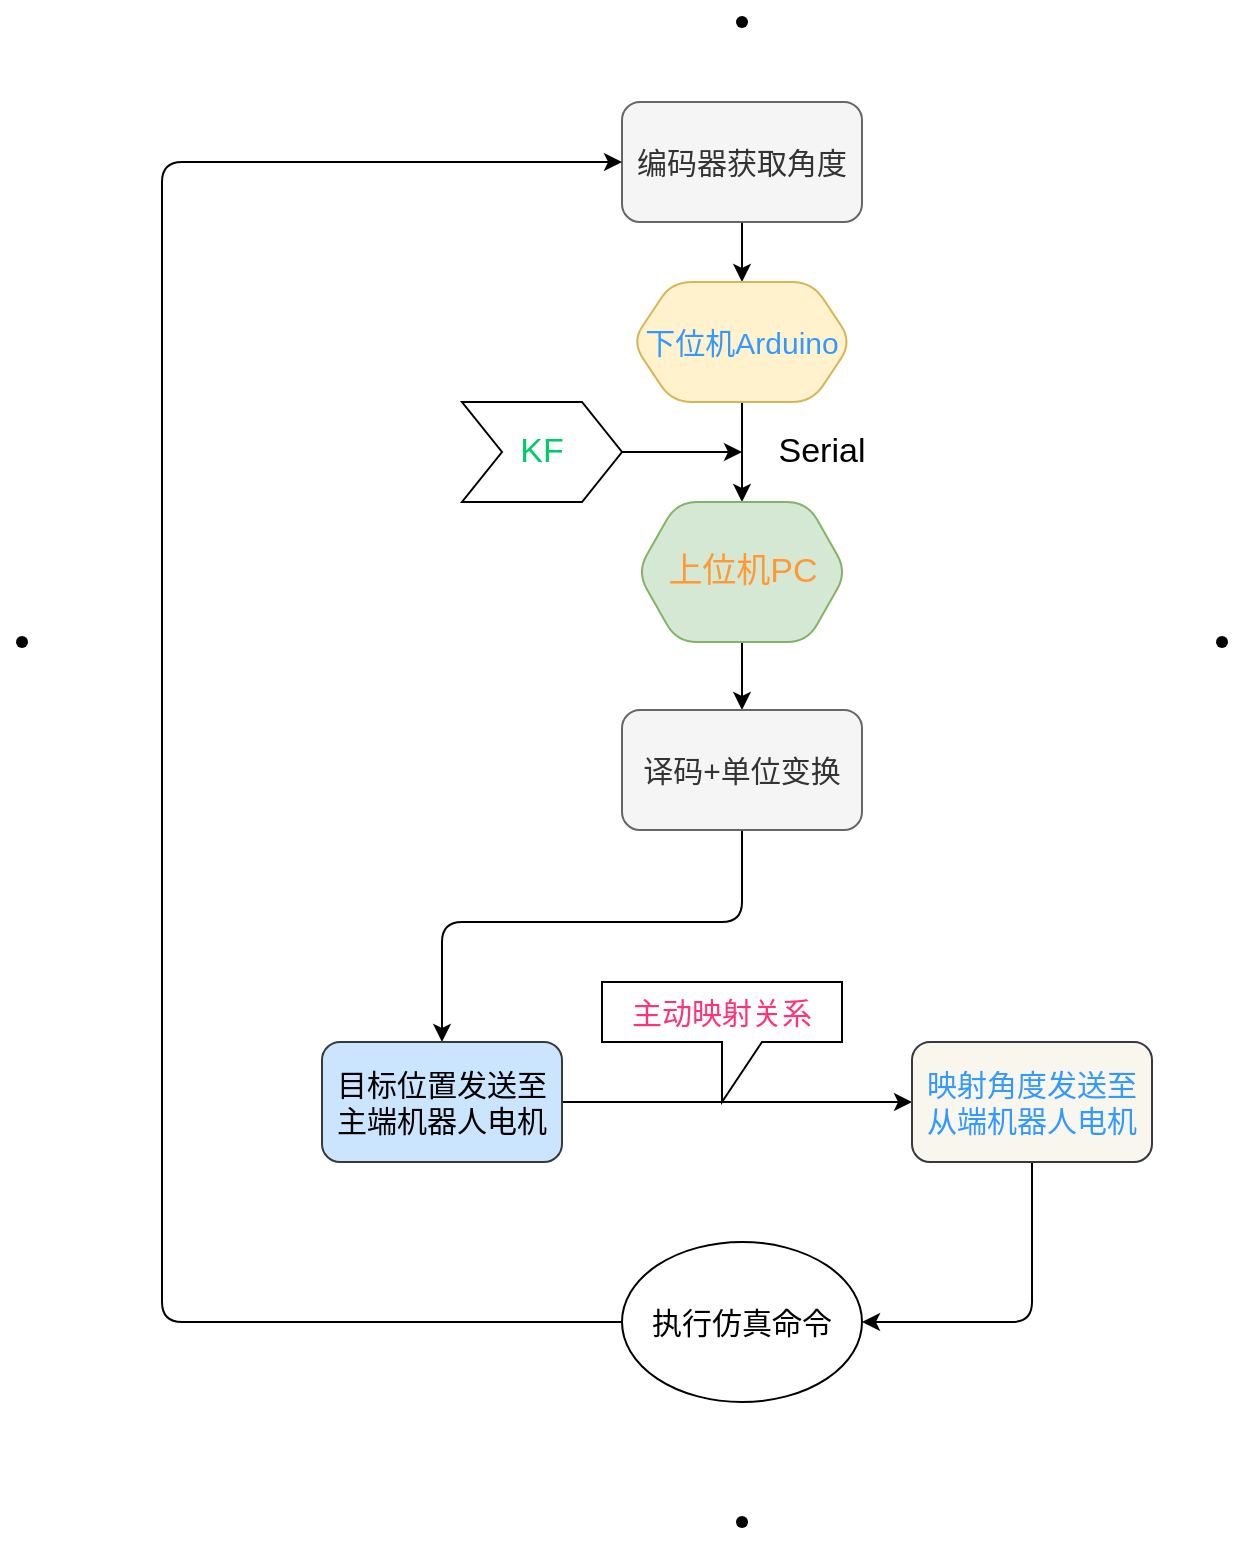 <mxfile scale="3" border="0">
    <diagram id="X53o-h_2bkQgsCoRiWgb" name="Page-1">
        <mxGraphModel dx="866" dy="817" grid="1" gridSize="10" guides="1" tooltips="1" connect="1" arrows="1" fold="1" page="1" pageScale="1" pageWidth="1169" pageHeight="827" background="#FFFFFF" math="0" shadow="0">
            <root>
                <mxCell id="0"/>
                <mxCell id="1" parent="0"/>
                <mxCell id="6" value="" style="edgeStyle=none;html=1;fontSize=15;" parent="1" source="2" target="5" edge="1">
                    <mxGeometry relative="1" as="geometry"/>
                </mxCell>
                <mxCell id="2" value="&lt;font style=&quot;font-size: 15px;&quot;&gt;编码器获取角度&lt;/font&gt;" style="rounded=1;whiteSpace=wrap;html=1;fillColor=#f5f5f5;fontColor=#333333;strokeColor=#666666;" parent="1" vertex="1">
                    <mxGeometry x="380" y="50" width="120" height="60" as="geometry"/>
                </mxCell>
                <mxCell id="8" value="" style="edgeStyle=none;html=1;fontSize=15;" parent="1" source="5" target="7" edge="1">
                    <mxGeometry relative="1" as="geometry"/>
                </mxCell>
                <mxCell id="5" value="&lt;font style=&quot;font-size: 15px;&quot; color=&quot;#3399ff&quot;&gt;下位机Arduino&lt;/font&gt;" style="shape=hexagon;perimeter=hexagonPerimeter2;whiteSpace=wrap;html=1;fixedSize=1;rounded=1;fillColor=#fff2cc;strokeColor=#d6b656;" parent="1" vertex="1">
                    <mxGeometry x="385" y="140" width="110" height="60" as="geometry"/>
                </mxCell>
                <mxCell id="14" value="" style="edgeStyle=none;html=1;fontSize=17;fontColor=#000000;" parent="1" source="7" target="13" edge="1">
                    <mxGeometry relative="1" as="geometry"/>
                </mxCell>
                <mxCell id="7" value="&lt;font color=&quot;#ff9933&quot; style=&quot;font-size: 17px;&quot;&gt;上位机PC&lt;/font&gt;" style="shape=hexagon;perimeter=hexagonPerimeter2;whiteSpace=wrap;html=1;fixedSize=1;rounded=1;fillColor=#d5e8d4;strokeColor=#82b366;" parent="1" vertex="1">
                    <mxGeometry x="387.5" y="250" width="105" height="70" as="geometry"/>
                </mxCell>
                <mxCell id="11" value="" style="edgeStyle=none;html=1;fontSize=17;fontColor=#FF9933;" parent="1" source="10" edge="1">
                    <mxGeometry relative="1" as="geometry">
                        <mxPoint x="440" y="225" as="targetPoint"/>
                    </mxGeometry>
                </mxCell>
                <mxCell id="10" value="&lt;font color=&quot;#00cc66&quot;&gt;KF&lt;/font&gt;" style="shape=step;perimeter=stepPerimeter;whiteSpace=wrap;html=1;fixedSize=1;fontSize=17;fontColor=#FF9933;" parent="1" vertex="1">
                    <mxGeometry x="300" y="200" width="80" height="50" as="geometry"/>
                </mxCell>
                <mxCell id="12" value="&lt;font color=&quot;#000000&quot;&gt;Serial&lt;/font&gt;" style="text;html=1;strokeColor=none;fillColor=none;align=center;verticalAlign=middle;whiteSpace=wrap;rounded=0;fontSize=17;fontColor=#FF9933;" parent="1" vertex="1">
                    <mxGeometry x="450" y="210" width="60" height="30" as="geometry"/>
                </mxCell>
                <mxCell id="16" value="" style="edgeStyle=none;html=1;fontSize=15;fontColor=#000000;" parent="1" source="13" target="15" edge="1">
                    <mxGeometry relative="1" as="geometry">
                        <Array as="points">
                            <mxPoint x="440" y="460"/>
                            <mxPoint x="290" y="460"/>
                        </Array>
                    </mxGeometry>
                </mxCell>
                <mxCell id="13" value="&lt;font style=&quot;font-size: 15px;&quot;&gt;译码+单位变换&lt;/font&gt;" style="whiteSpace=wrap;html=1;rounded=1;fillColor=#f5f5f5;fontColor=#333333;strokeColor=#666666;" parent="1" vertex="1">
                    <mxGeometry x="380" y="354" width="120" height="60" as="geometry"/>
                </mxCell>
                <mxCell id="18" value="" style="edgeStyle=none;html=1;fontSize=15;fontColor=#000000;" parent="1" source="15" target="17" edge="1">
                    <mxGeometry relative="1" as="geometry"/>
                </mxCell>
                <mxCell id="15" value="&lt;font style=&quot;font-size: 15px;&quot;&gt;目标位置发送至主端机器人电机&lt;/font&gt;" style="whiteSpace=wrap;html=1;fillColor=#cce5ff;strokeColor=#36393d;rounded=1;" parent="1" vertex="1">
                    <mxGeometry x="230" y="520" width="120" height="60" as="geometry"/>
                </mxCell>
                <mxCell id="21" style="edgeStyle=none;html=1;entryX=1;entryY=0.5;entryDx=0;entryDy=0;fontSize=15;fontColor=#ff337a;" parent="1" source="17" target="20" edge="1">
                    <mxGeometry relative="1" as="geometry">
                        <Array as="points">
                            <mxPoint x="585" y="660"/>
                        </Array>
                    </mxGeometry>
                </mxCell>
                <mxCell id="17" value="&lt;font color=&quot;#3399ff&quot; style=&quot;font-size: 15px;&quot;&gt;映射角度发送至从端机器人电机&lt;/font&gt;" style="whiteSpace=wrap;html=1;fillColor=#f9f7ed;strokeColor=#36393d;rounded=1;" parent="1" vertex="1">
                    <mxGeometry x="525" y="520" width="120" height="60" as="geometry"/>
                </mxCell>
                <mxCell id="19" value="&lt;font color=&quot;#ff337a&quot;&gt;主动映射关系&lt;/font&gt;" style="shape=callout;whiteSpace=wrap;html=1;perimeter=calloutPerimeter;fontSize=15;fontColor=#3399FF;" parent="1" vertex="1">
                    <mxGeometry x="370" y="490" width="120" height="60" as="geometry"/>
                </mxCell>
                <mxCell id="22" style="edgeStyle=none;html=1;entryX=0;entryY=0.5;entryDx=0;entryDy=0;fontSize=15;fontColor=#000000;" parent="1" source="20" target="2" edge="1">
                    <mxGeometry relative="1" as="geometry">
                        <Array as="points">
                            <mxPoint x="150" y="660"/>
                            <mxPoint x="150" y="80"/>
                        </Array>
                    </mxGeometry>
                </mxCell>
                <mxCell id="20" value="&lt;font color=&quot;#000000&quot;&gt;执行仿真命令&lt;/font&gt;" style="ellipse;whiteSpace=wrap;html=1;fontSize=15;fontColor=#ff337a;" parent="1" vertex="1">
                    <mxGeometry x="380" y="620" width="120" height="80" as="geometry"/>
                </mxCell>
                <mxCell id="23" value="" style="shape=waypoint;sketch=0;fillStyle=solid;size=6;pointerEvents=1;points=[];fillColor=none;resizable=0;rotatable=0;perimeter=centerPerimeter;snapToPoint=1;fontSize=15;fontColor=#000000;" parent="1" vertex="1">
                    <mxGeometry x="670" y="310" width="20" height="20" as="geometry"/>
                </mxCell>
                <mxCell id="24" value="" style="shape=waypoint;sketch=0;fillStyle=solid;size=6;pointerEvents=1;points=[];fillColor=none;resizable=0;rotatable=0;perimeter=centerPerimeter;snapToPoint=1;fontSize=15;fontColor=#000000;" parent="1" vertex="1">
                    <mxGeometry x="70" y="310" width="20" height="20" as="geometry"/>
                </mxCell>
                <mxCell id="25" value="" style="shape=waypoint;sketch=0;fillStyle=solid;size=6;pointerEvents=1;points=[];fillColor=none;resizable=0;rotatable=0;perimeter=centerPerimeter;snapToPoint=1;fontSize=15;fontColor=#000000;" parent="1" vertex="1">
                    <mxGeometry x="430" width="20" height="20" as="geometry"/>
                </mxCell>
                <mxCell id="26" value="" style="shape=waypoint;sketch=0;fillStyle=solid;size=6;pointerEvents=1;points=[];fillColor=none;resizable=0;rotatable=0;perimeter=centerPerimeter;snapToPoint=1;fontSize=15;fontColor=#000000;" parent="1" vertex="1">
                    <mxGeometry x="430" y="750" width="20" height="20" as="geometry"/>
                </mxCell>
            </root>
        </mxGraphModel>
    </diagram>
</mxfile>